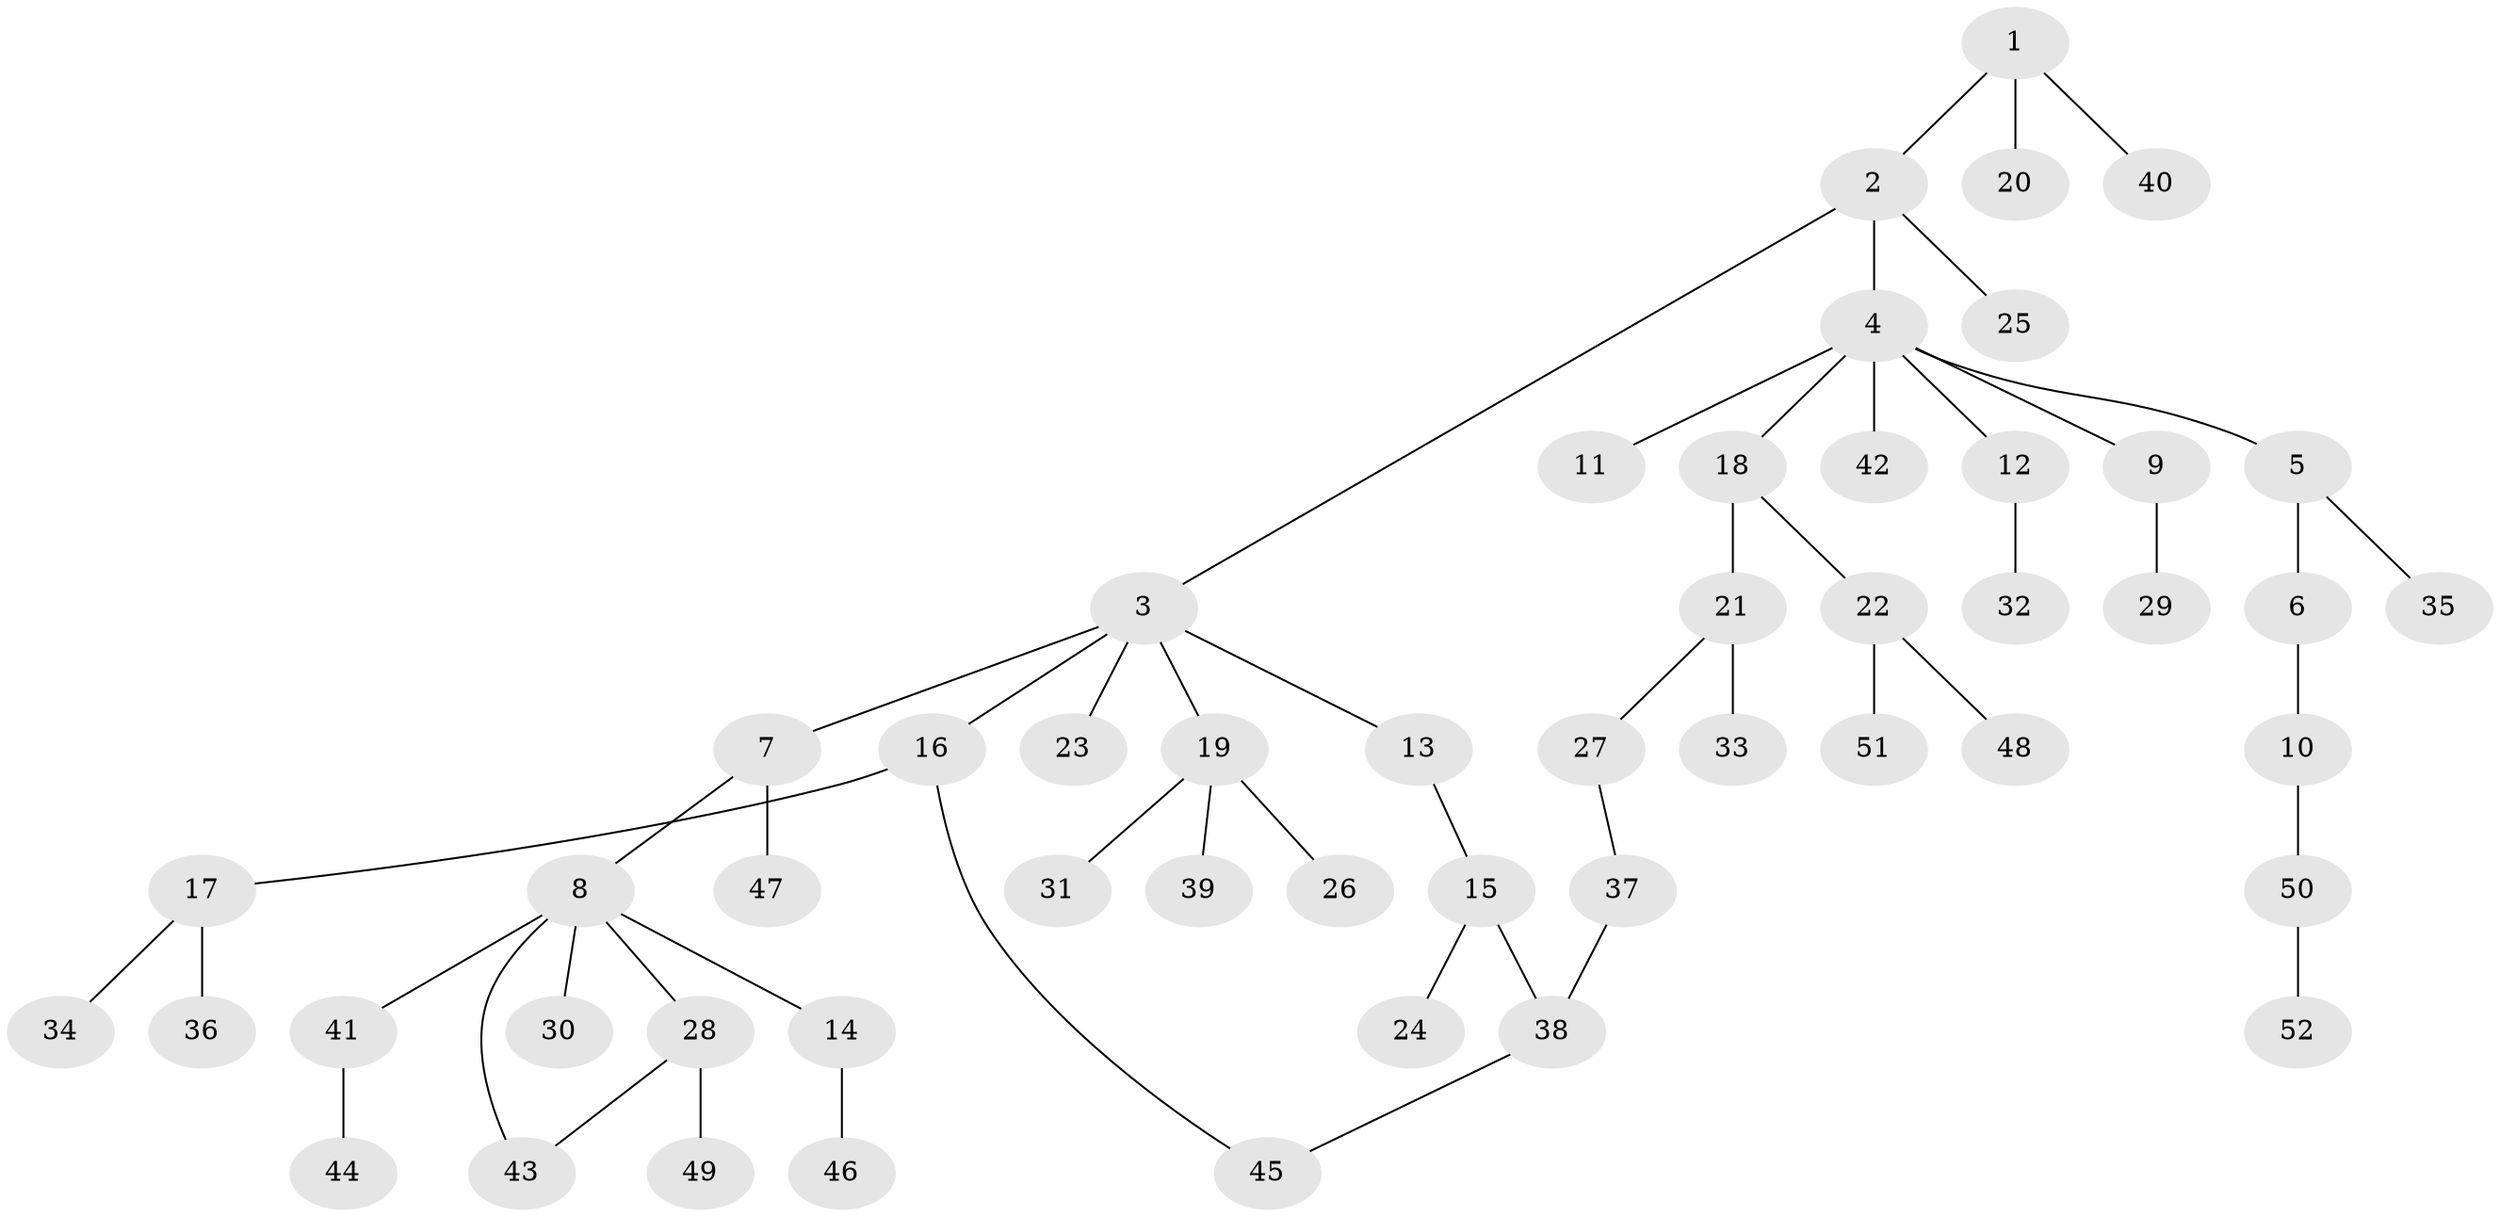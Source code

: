 // coarse degree distribution, {5: 0.038461538461538464, 1: 0.7307692307692307, 2: 0.19230769230769232, 16: 0.038461538461538464}
// Generated by graph-tools (version 1.1) at 2025/45/03/04/25 21:45:35]
// undirected, 52 vertices, 54 edges
graph export_dot {
graph [start="1"]
  node [color=gray90,style=filled];
  1;
  2;
  3;
  4;
  5;
  6;
  7;
  8;
  9;
  10;
  11;
  12;
  13;
  14;
  15;
  16;
  17;
  18;
  19;
  20;
  21;
  22;
  23;
  24;
  25;
  26;
  27;
  28;
  29;
  30;
  31;
  32;
  33;
  34;
  35;
  36;
  37;
  38;
  39;
  40;
  41;
  42;
  43;
  44;
  45;
  46;
  47;
  48;
  49;
  50;
  51;
  52;
  1 -- 2;
  1 -- 20;
  1 -- 40;
  2 -- 3;
  2 -- 4;
  2 -- 25;
  3 -- 7;
  3 -- 13;
  3 -- 16;
  3 -- 19;
  3 -- 23;
  4 -- 5;
  4 -- 9;
  4 -- 11;
  4 -- 12;
  4 -- 18;
  4 -- 42;
  5 -- 6;
  5 -- 35;
  6 -- 10;
  7 -- 8;
  7 -- 47;
  8 -- 14;
  8 -- 28;
  8 -- 30;
  8 -- 41;
  8 -- 43;
  9 -- 29;
  10 -- 50;
  12 -- 32;
  13 -- 15;
  14 -- 46;
  15 -- 24;
  15 -- 38;
  16 -- 17;
  16 -- 45;
  17 -- 34;
  17 -- 36;
  18 -- 21;
  18 -- 22;
  19 -- 26;
  19 -- 31;
  19 -- 39;
  21 -- 27;
  21 -- 33;
  22 -- 48;
  22 -- 51;
  27 -- 37;
  28 -- 49;
  28 -- 43;
  37 -- 38;
  38 -- 45;
  41 -- 44;
  50 -- 52;
}
